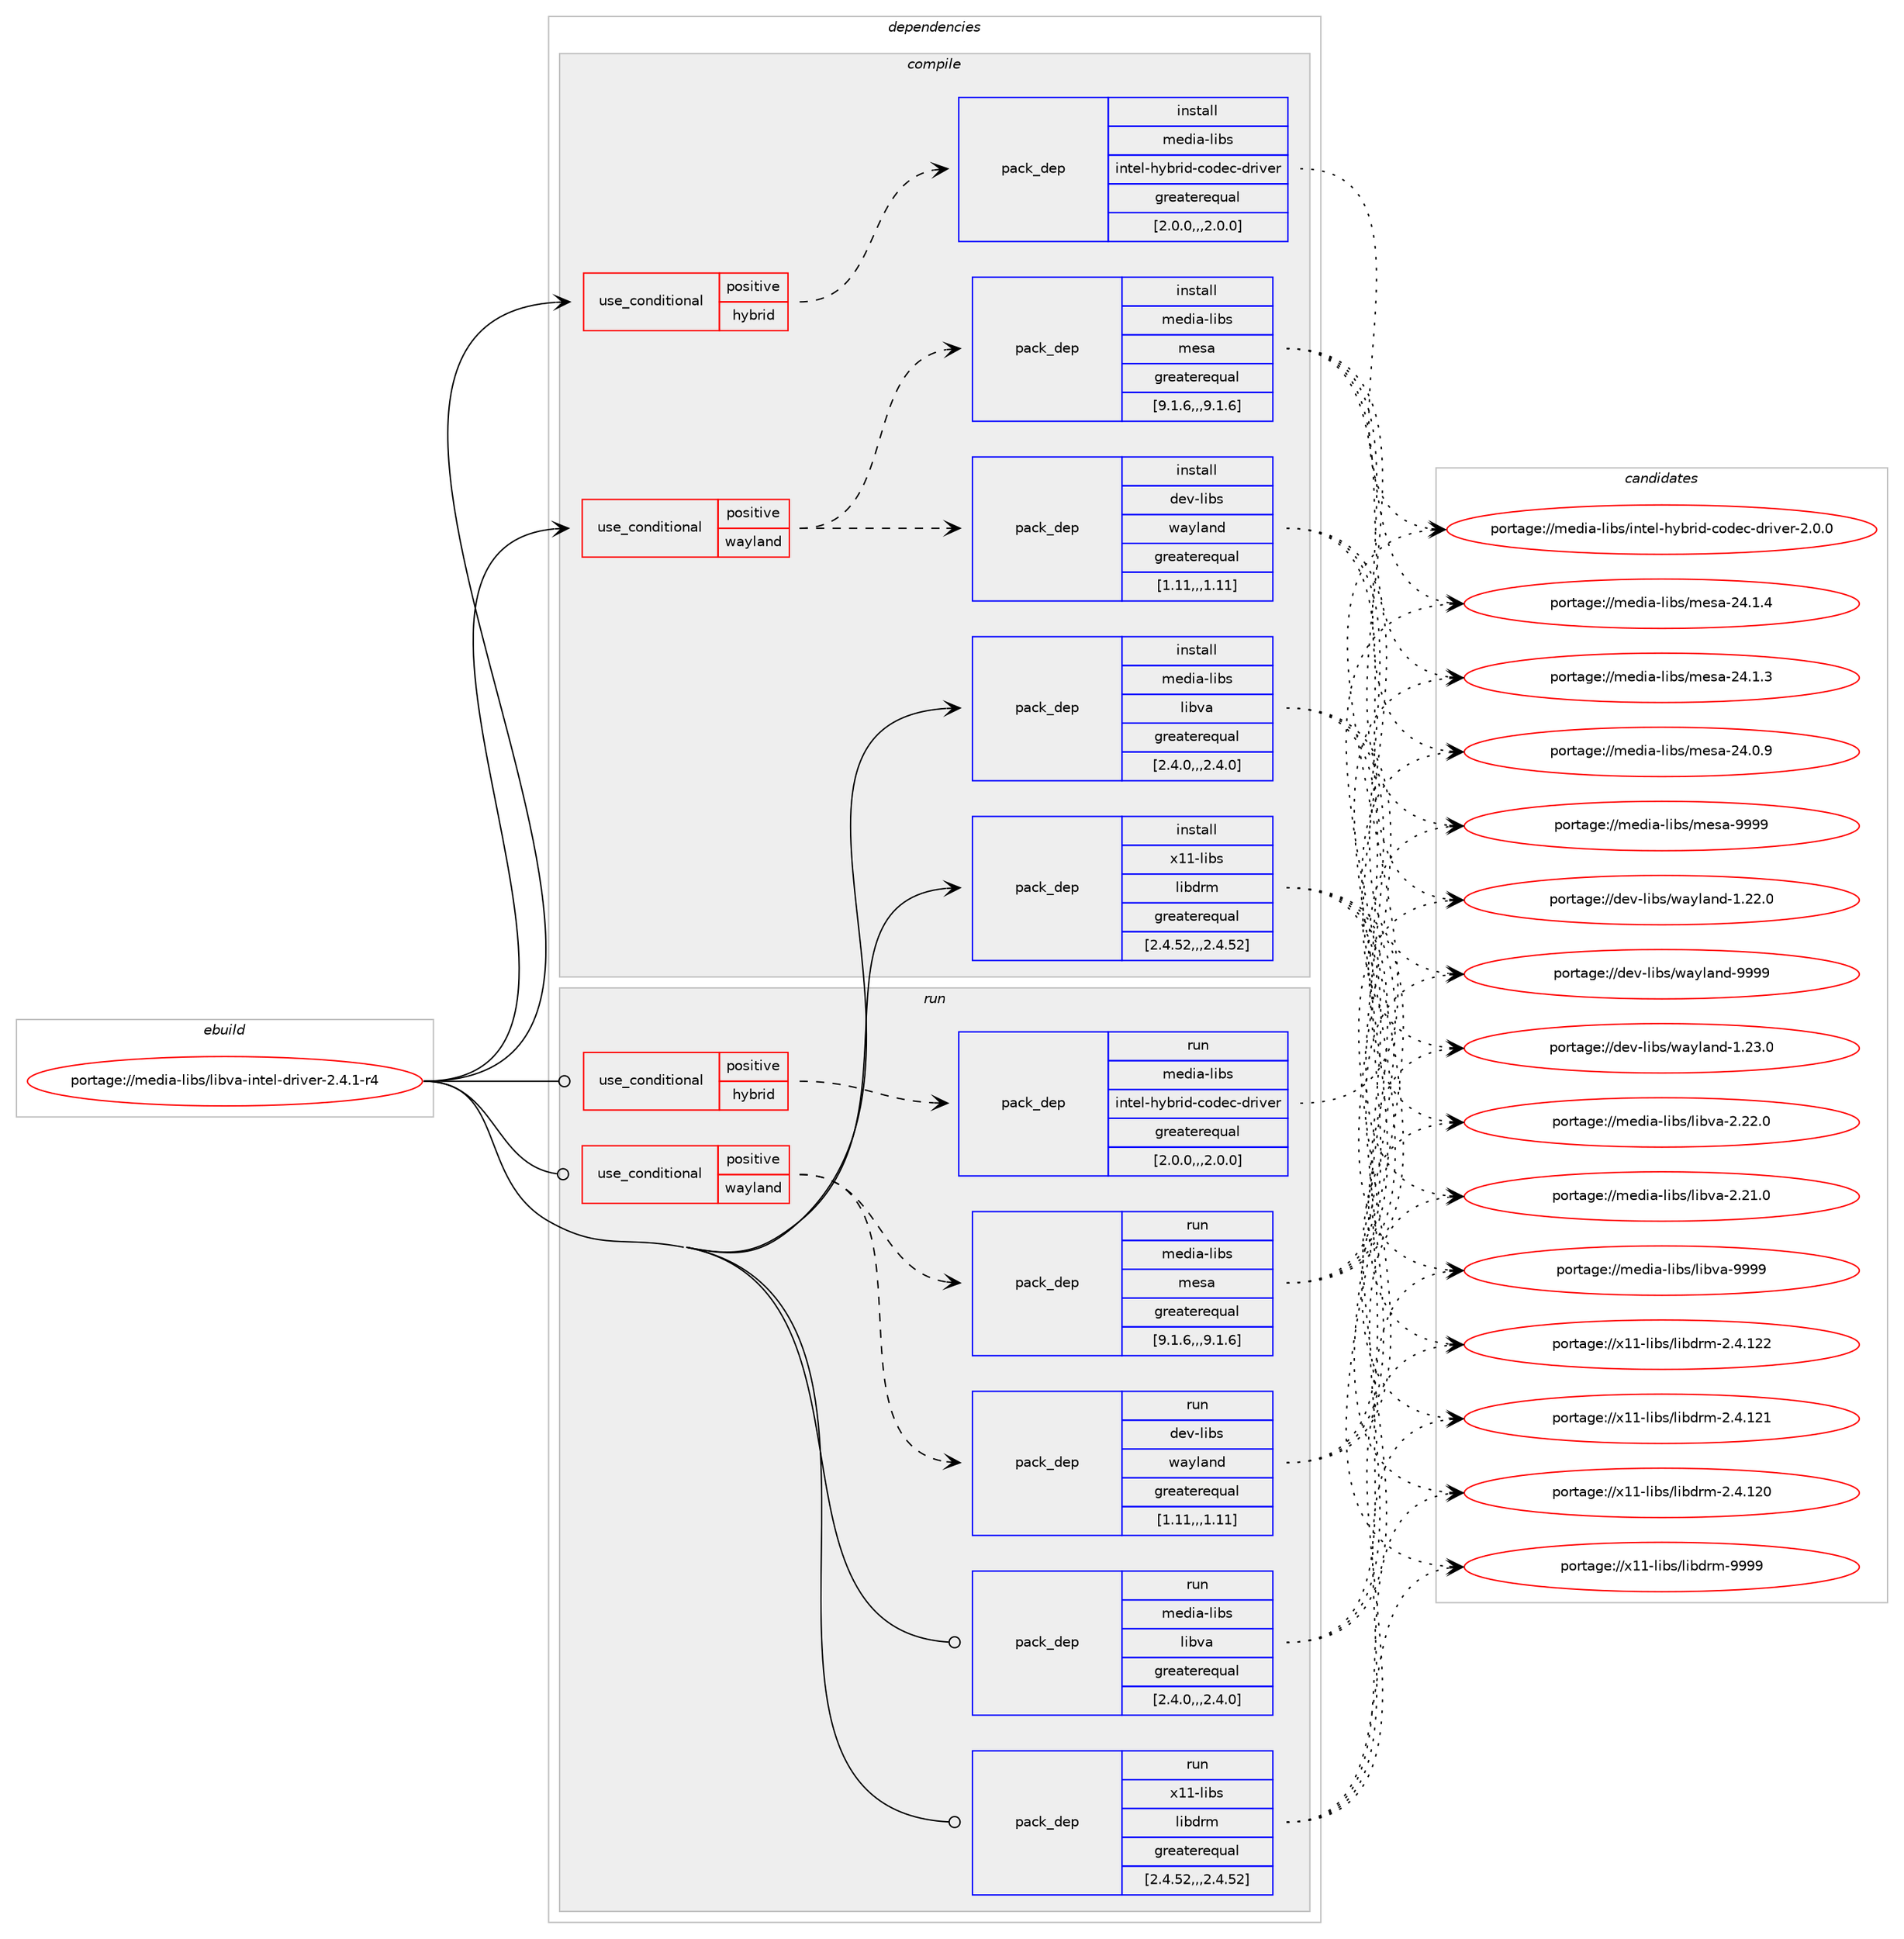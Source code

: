 digraph prolog {

# *************
# Graph options
# *************

newrank=true;
concentrate=true;
compound=true;
graph [rankdir=LR,fontname=Helvetica,fontsize=10,ranksep=1.5];#, ranksep=2.5, nodesep=0.2];
edge  [arrowhead=vee];
node  [fontname=Helvetica,fontsize=10];

# **********
# The ebuild
# **********

subgraph cluster_leftcol {
color=gray;
label=<<i>ebuild</i>>;
id [label="portage://media-libs/libva-intel-driver-2.4.1-r4", color=red, width=4, href="../media-libs/libva-intel-driver-2.4.1-r4.svg"];
}

# ****************
# The dependencies
# ****************

subgraph cluster_midcol {
color=gray;
label=<<i>dependencies</i>>;
subgraph cluster_compile {
fillcolor="#eeeeee";
style=filled;
label=<<i>compile</i>>;
subgraph cond76295 {
dependency301569 [label=<<TABLE BORDER="0" CELLBORDER="1" CELLSPACING="0" CELLPADDING="4"><TR><TD ROWSPAN="3" CELLPADDING="10">use_conditional</TD></TR><TR><TD>positive</TD></TR><TR><TD>hybrid</TD></TR></TABLE>>, shape=none, color=red];
subgraph pack222910 {
dependency301570 [label=<<TABLE BORDER="0" CELLBORDER="1" CELLSPACING="0" CELLPADDING="4" WIDTH="220"><TR><TD ROWSPAN="6" CELLPADDING="30">pack_dep</TD></TR><TR><TD WIDTH="110">install</TD></TR><TR><TD>media-libs</TD></TR><TR><TD>intel-hybrid-codec-driver</TD></TR><TR><TD>greaterequal</TD></TR><TR><TD>[2.0.0,,,2.0.0]</TD></TR></TABLE>>, shape=none, color=blue];
}
dependency301569:e -> dependency301570:w [weight=20,style="dashed",arrowhead="vee"];
}
id:e -> dependency301569:w [weight=20,style="solid",arrowhead="vee"];
subgraph cond76296 {
dependency301571 [label=<<TABLE BORDER="0" CELLBORDER="1" CELLSPACING="0" CELLPADDING="4"><TR><TD ROWSPAN="3" CELLPADDING="10">use_conditional</TD></TR><TR><TD>positive</TD></TR><TR><TD>wayland</TD></TR></TABLE>>, shape=none, color=red];
subgraph pack222911 {
dependency301572 [label=<<TABLE BORDER="0" CELLBORDER="1" CELLSPACING="0" CELLPADDING="4" WIDTH="220"><TR><TD ROWSPAN="6" CELLPADDING="30">pack_dep</TD></TR><TR><TD WIDTH="110">install</TD></TR><TR><TD>dev-libs</TD></TR><TR><TD>wayland</TD></TR><TR><TD>greaterequal</TD></TR><TR><TD>[1.11,,,1.11]</TD></TR></TABLE>>, shape=none, color=blue];
}
dependency301571:e -> dependency301572:w [weight=20,style="dashed",arrowhead="vee"];
subgraph pack222912 {
dependency301573 [label=<<TABLE BORDER="0" CELLBORDER="1" CELLSPACING="0" CELLPADDING="4" WIDTH="220"><TR><TD ROWSPAN="6" CELLPADDING="30">pack_dep</TD></TR><TR><TD WIDTH="110">install</TD></TR><TR><TD>media-libs</TD></TR><TR><TD>mesa</TD></TR><TR><TD>greaterequal</TD></TR><TR><TD>[9.1.6,,,9.1.6]</TD></TR></TABLE>>, shape=none, color=blue];
}
dependency301571:e -> dependency301573:w [weight=20,style="dashed",arrowhead="vee"];
}
id:e -> dependency301571:w [weight=20,style="solid",arrowhead="vee"];
subgraph pack222913 {
dependency301574 [label=<<TABLE BORDER="0" CELLBORDER="1" CELLSPACING="0" CELLPADDING="4" WIDTH="220"><TR><TD ROWSPAN="6" CELLPADDING="30">pack_dep</TD></TR><TR><TD WIDTH="110">install</TD></TR><TR><TD>media-libs</TD></TR><TR><TD>libva</TD></TR><TR><TD>greaterequal</TD></TR><TR><TD>[2.4.0,,,2.4.0]</TD></TR></TABLE>>, shape=none, color=blue];
}
id:e -> dependency301574:w [weight=20,style="solid",arrowhead="vee"];
subgraph pack222914 {
dependency301575 [label=<<TABLE BORDER="0" CELLBORDER="1" CELLSPACING="0" CELLPADDING="4" WIDTH="220"><TR><TD ROWSPAN="6" CELLPADDING="30">pack_dep</TD></TR><TR><TD WIDTH="110">install</TD></TR><TR><TD>x11-libs</TD></TR><TR><TD>libdrm</TD></TR><TR><TD>greaterequal</TD></TR><TR><TD>[2.4.52,,,2.4.52]</TD></TR></TABLE>>, shape=none, color=blue];
}
id:e -> dependency301575:w [weight=20,style="solid",arrowhead="vee"];
}
subgraph cluster_compileandrun {
fillcolor="#eeeeee";
style=filled;
label=<<i>compile and run</i>>;
}
subgraph cluster_run {
fillcolor="#eeeeee";
style=filled;
label=<<i>run</i>>;
subgraph cond76297 {
dependency301576 [label=<<TABLE BORDER="0" CELLBORDER="1" CELLSPACING="0" CELLPADDING="4"><TR><TD ROWSPAN="3" CELLPADDING="10">use_conditional</TD></TR><TR><TD>positive</TD></TR><TR><TD>hybrid</TD></TR></TABLE>>, shape=none, color=red];
subgraph pack222915 {
dependency301577 [label=<<TABLE BORDER="0" CELLBORDER="1" CELLSPACING="0" CELLPADDING="4" WIDTH="220"><TR><TD ROWSPAN="6" CELLPADDING="30">pack_dep</TD></TR><TR><TD WIDTH="110">run</TD></TR><TR><TD>media-libs</TD></TR><TR><TD>intel-hybrid-codec-driver</TD></TR><TR><TD>greaterequal</TD></TR><TR><TD>[2.0.0,,,2.0.0]</TD></TR></TABLE>>, shape=none, color=blue];
}
dependency301576:e -> dependency301577:w [weight=20,style="dashed",arrowhead="vee"];
}
id:e -> dependency301576:w [weight=20,style="solid",arrowhead="odot"];
subgraph cond76298 {
dependency301578 [label=<<TABLE BORDER="0" CELLBORDER="1" CELLSPACING="0" CELLPADDING="4"><TR><TD ROWSPAN="3" CELLPADDING="10">use_conditional</TD></TR><TR><TD>positive</TD></TR><TR><TD>wayland</TD></TR></TABLE>>, shape=none, color=red];
subgraph pack222916 {
dependency301579 [label=<<TABLE BORDER="0" CELLBORDER="1" CELLSPACING="0" CELLPADDING="4" WIDTH="220"><TR><TD ROWSPAN="6" CELLPADDING="30">pack_dep</TD></TR><TR><TD WIDTH="110">run</TD></TR><TR><TD>dev-libs</TD></TR><TR><TD>wayland</TD></TR><TR><TD>greaterequal</TD></TR><TR><TD>[1.11,,,1.11]</TD></TR></TABLE>>, shape=none, color=blue];
}
dependency301578:e -> dependency301579:w [weight=20,style="dashed",arrowhead="vee"];
subgraph pack222917 {
dependency301580 [label=<<TABLE BORDER="0" CELLBORDER="1" CELLSPACING="0" CELLPADDING="4" WIDTH="220"><TR><TD ROWSPAN="6" CELLPADDING="30">pack_dep</TD></TR><TR><TD WIDTH="110">run</TD></TR><TR><TD>media-libs</TD></TR><TR><TD>mesa</TD></TR><TR><TD>greaterequal</TD></TR><TR><TD>[9.1.6,,,9.1.6]</TD></TR></TABLE>>, shape=none, color=blue];
}
dependency301578:e -> dependency301580:w [weight=20,style="dashed",arrowhead="vee"];
}
id:e -> dependency301578:w [weight=20,style="solid",arrowhead="odot"];
subgraph pack222918 {
dependency301581 [label=<<TABLE BORDER="0" CELLBORDER="1" CELLSPACING="0" CELLPADDING="4" WIDTH="220"><TR><TD ROWSPAN="6" CELLPADDING="30">pack_dep</TD></TR><TR><TD WIDTH="110">run</TD></TR><TR><TD>media-libs</TD></TR><TR><TD>libva</TD></TR><TR><TD>greaterequal</TD></TR><TR><TD>[2.4.0,,,2.4.0]</TD></TR></TABLE>>, shape=none, color=blue];
}
id:e -> dependency301581:w [weight=20,style="solid",arrowhead="odot"];
subgraph pack222919 {
dependency301582 [label=<<TABLE BORDER="0" CELLBORDER="1" CELLSPACING="0" CELLPADDING="4" WIDTH="220"><TR><TD ROWSPAN="6" CELLPADDING="30">pack_dep</TD></TR><TR><TD WIDTH="110">run</TD></TR><TR><TD>x11-libs</TD></TR><TR><TD>libdrm</TD></TR><TR><TD>greaterequal</TD></TR><TR><TD>[2.4.52,,,2.4.52]</TD></TR></TABLE>>, shape=none, color=blue];
}
id:e -> dependency301582:w [weight=20,style="solid",arrowhead="odot"];
}
}

# **************
# The candidates
# **************

subgraph cluster_choices {
rank=same;
color=gray;
label=<<i>candidates</i>>;

subgraph choice222910 {
color=black;
nodesep=1;
choice10910110010597451081059811547105110116101108451041219811410510045991111001019945100114105118101114455046484648 [label="portage://media-libs/intel-hybrid-codec-driver-2.0.0", color=red, width=4,href="../media-libs/intel-hybrid-codec-driver-2.0.0.svg"];
dependency301570:e -> choice10910110010597451081059811547105110116101108451041219811410510045991111001019945100114105118101114455046484648:w [style=dotted,weight="100"];
}
subgraph choice222911 {
color=black;
nodesep=1;
choice10010111845108105981154711997121108971101004557575757 [label="portage://dev-libs/wayland-9999", color=red, width=4,href="../dev-libs/wayland-9999.svg"];
choice100101118451081059811547119971211089711010045494650514648 [label="portage://dev-libs/wayland-1.23.0", color=red, width=4,href="../dev-libs/wayland-1.23.0.svg"];
choice100101118451081059811547119971211089711010045494650504648 [label="portage://dev-libs/wayland-1.22.0", color=red, width=4,href="../dev-libs/wayland-1.22.0.svg"];
dependency301572:e -> choice10010111845108105981154711997121108971101004557575757:w [style=dotted,weight="100"];
dependency301572:e -> choice100101118451081059811547119971211089711010045494650514648:w [style=dotted,weight="100"];
dependency301572:e -> choice100101118451081059811547119971211089711010045494650504648:w [style=dotted,weight="100"];
}
subgraph choice222912 {
color=black;
nodesep=1;
choice10910110010597451081059811547109101115974557575757 [label="portage://media-libs/mesa-9999", color=red, width=4,href="../media-libs/mesa-9999.svg"];
choice109101100105974510810598115471091011159745505246494652 [label="portage://media-libs/mesa-24.1.4", color=red, width=4,href="../media-libs/mesa-24.1.4.svg"];
choice109101100105974510810598115471091011159745505246494651 [label="portage://media-libs/mesa-24.1.3", color=red, width=4,href="../media-libs/mesa-24.1.3.svg"];
choice109101100105974510810598115471091011159745505246484657 [label="portage://media-libs/mesa-24.0.9", color=red, width=4,href="../media-libs/mesa-24.0.9.svg"];
dependency301573:e -> choice10910110010597451081059811547109101115974557575757:w [style=dotted,weight="100"];
dependency301573:e -> choice109101100105974510810598115471091011159745505246494652:w [style=dotted,weight="100"];
dependency301573:e -> choice109101100105974510810598115471091011159745505246494651:w [style=dotted,weight="100"];
dependency301573:e -> choice109101100105974510810598115471091011159745505246484657:w [style=dotted,weight="100"];
}
subgraph choice222913 {
color=black;
nodesep=1;
choice1091011001059745108105981154710810598118974557575757 [label="portage://media-libs/libva-9999", color=red, width=4,href="../media-libs/libva-9999.svg"];
choice10910110010597451081059811547108105981189745504650504648 [label="portage://media-libs/libva-2.22.0", color=red, width=4,href="../media-libs/libva-2.22.0.svg"];
choice10910110010597451081059811547108105981189745504650494648 [label="portage://media-libs/libva-2.21.0", color=red, width=4,href="../media-libs/libva-2.21.0.svg"];
dependency301574:e -> choice1091011001059745108105981154710810598118974557575757:w [style=dotted,weight="100"];
dependency301574:e -> choice10910110010597451081059811547108105981189745504650504648:w [style=dotted,weight="100"];
dependency301574:e -> choice10910110010597451081059811547108105981189745504650494648:w [style=dotted,weight="100"];
}
subgraph choice222914 {
color=black;
nodesep=1;
choice1204949451081059811547108105981001141094557575757 [label="portage://x11-libs/libdrm-9999", color=red, width=4,href="../x11-libs/libdrm-9999.svg"];
choice1204949451081059811547108105981001141094550465246495050 [label="portage://x11-libs/libdrm-2.4.122", color=red, width=4,href="../x11-libs/libdrm-2.4.122.svg"];
choice1204949451081059811547108105981001141094550465246495049 [label="portage://x11-libs/libdrm-2.4.121", color=red, width=4,href="../x11-libs/libdrm-2.4.121.svg"];
choice1204949451081059811547108105981001141094550465246495048 [label="portage://x11-libs/libdrm-2.4.120", color=red, width=4,href="../x11-libs/libdrm-2.4.120.svg"];
dependency301575:e -> choice1204949451081059811547108105981001141094557575757:w [style=dotted,weight="100"];
dependency301575:e -> choice1204949451081059811547108105981001141094550465246495050:w [style=dotted,weight="100"];
dependency301575:e -> choice1204949451081059811547108105981001141094550465246495049:w [style=dotted,weight="100"];
dependency301575:e -> choice1204949451081059811547108105981001141094550465246495048:w [style=dotted,weight="100"];
}
subgraph choice222915 {
color=black;
nodesep=1;
choice10910110010597451081059811547105110116101108451041219811410510045991111001019945100114105118101114455046484648 [label="portage://media-libs/intel-hybrid-codec-driver-2.0.0", color=red, width=4,href="../media-libs/intel-hybrid-codec-driver-2.0.0.svg"];
dependency301577:e -> choice10910110010597451081059811547105110116101108451041219811410510045991111001019945100114105118101114455046484648:w [style=dotted,weight="100"];
}
subgraph choice222916 {
color=black;
nodesep=1;
choice10010111845108105981154711997121108971101004557575757 [label="portage://dev-libs/wayland-9999", color=red, width=4,href="../dev-libs/wayland-9999.svg"];
choice100101118451081059811547119971211089711010045494650514648 [label="portage://dev-libs/wayland-1.23.0", color=red, width=4,href="../dev-libs/wayland-1.23.0.svg"];
choice100101118451081059811547119971211089711010045494650504648 [label="portage://dev-libs/wayland-1.22.0", color=red, width=4,href="../dev-libs/wayland-1.22.0.svg"];
dependency301579:e -> choice10010111845108105981154711997121108971101004557575757:w [style=dotted,weight="100"];
dependency301579:e -> choice100101118451081059811547119971211089711010045494650514648:w [style=dotted,weight="100"];
dependency301579:e -> choice100101118451081059811547119971211089711010045494650504648:w [style=dotted,weight="100"];
}
subgraph choice222917 {
color=black;
nodesep=1;
choice10910110010597451081059811547109101115974557575757 [label="portage://media-libs/mesa-9999", color=red, width=4,href="../media-libs/mesa-9999.svg"];
choice109101100105974510810598115471091011159745505246494652 [label="portage://media-libs/mesa-24.1.4", color=red, width=4,href="../media-libs/mesa-24.1.4.svg"];
choice109101100105974510810598115471091011159745505246494651 [label="portage://media-libs/mesa-24.1.3", color=red, width=4,href="../media-libs/mesa-24.1.3.svg"];
choice109101100105974510810598115471091011159745505246484657 [label="portage://media-libs/mesa-24.0.9", color=red, width=4,href="../media-libs/mesa-24.0.9.svg"];
dependency301580:e -> choice10910110010597451081059811547109101115974557575757:w [style=dotted,weight="100"];
dependency301580:e -> choice109101100105974510810598115471091011159745505246494652:w [style=dotted,weight="100"];
dependency301580:e -> choice109101100105974510810598115471091011159745505246494651:w [style=dotted,weight="100"];
dependency301580:e -> choice109101100105974510810598115471091011159745505246484657:w [style=dotted,weight="100"];
}
subgraph choice222918 {
color=black;
nodesep=1;
choice1091011001059745108105981154710810598118974557575757 [label="portage://media-libs/libva-9999", color=red, width=4,href="../media-libs/libva-9999.svg"];
choice10910110010597451081059811547108105981189745504650504648 [label="portage://media-libs/libva-2.22.0", color=red, width=4,href="../media-libs/libva-2.22.0.svg"];
choice10910110010597451081059811547108105981189745504650494648 [label="portage://media-libs/libva-2.21.0", color=red, width=4,href="../media-libs/libva-2.21.0.svg"];
dependency301581:e -> choice1091011001059745108105981154710810598118974557575757:w [style=dotted,weight="100"];
dependency301581:e -> choice10910110010597451081059811547108105981189745504650504648:w [style=dotted,weight="100"];
dependency301581:e -> choice10910110010597451081059811547108105981189745504650494648:w [style=dotted,weight="100"];
}
subgraph choice222919 {
color=black;
nodesep=1;
choice1204949451081059811547108105981001141094557575757 [label="portage://x11-libs/libdrm-9999", color=red, width=4,href="../x11-libs/libdrm-9999.svg"];
choice1204949451081059811547108105981001141094550465246495050 [label="portage://x11-libs/libdrm-2.4.122", color=red, width=4,href="../x11-libs/libdrm-2.4.122.svg"];
choice1204949451081059811547108105981001141094550465246495049 [label="portage://x11-libs/libdrm-2.4.121", color=red, width=4,href="../x11-libs/libdrm-2.4.121.svg"];
choice1204949451081059811547108105981001141094550465246495048 [label="portage://x11-libs/libdrm-2.4.120", color=red, width=4,href="../x11-libs/libdrm-2.4.120.svg"];
dependency301582:e -> choice1204949451081059811547108105981001141094557575757:w [style=dotted,weight="100"];
dependency301582:e -> choice1204949451081059811547108105981001141094550465246495050:w [style=dotted,weight="100"];
dependency301582:e -> choice1204949451081059811547108105981001141094550465246495049:w [style=dotted,weight="100"];
dependency301582:e -> choice1204949451081059811547108105981001141094550465246495048:w [style=dotted,weight="100"];
}
}

}
